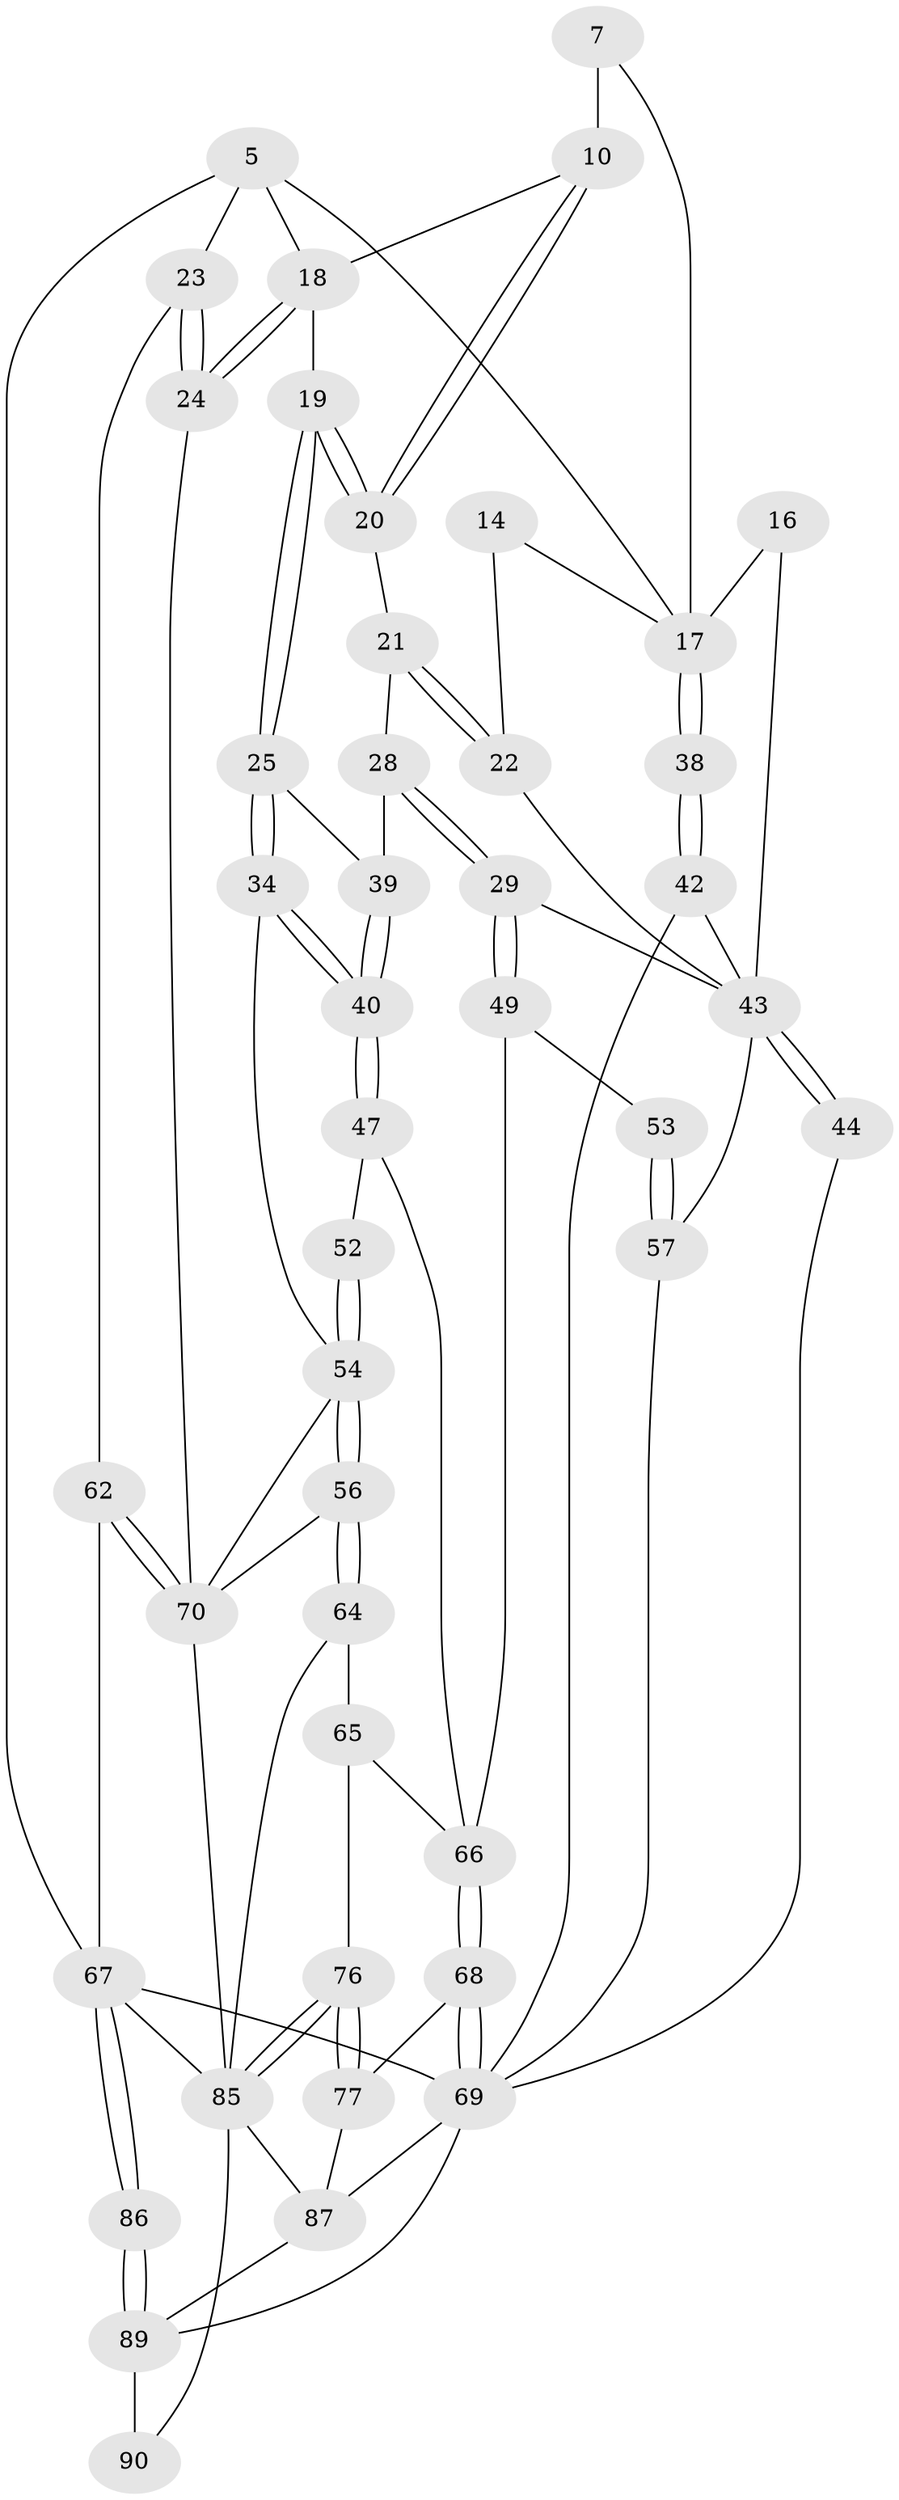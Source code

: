 // original degree distribution, {3: 0.022222222222222223, 4: 0.25555555555555554, 5: 0.4888888888888889, 6: 0.23333333333333334}
// Generated by graph-tools (version 1.1) at 2025/00/03/09/25 05:00:54]
// undirected, 45 vertices, 100 edges
graph export_dot {
graph [start="1"]
  node [color=gray90,style=filled];
  5 [pos="+0+0",super="+4"];
  7 [pos="+0.45341665943193293+0.17344385479654453"];
  10 [pos="+0.5803477320263041+0.16900631638952274",super="+2+1"];
  14 [pos="+0.3471732300770025+0.24551543256214473"];
  16 [pos="+0.26493727218068414+0.27987746601399666"];
  17 [pos="+0.22454540494661673+0.2711052169062094",super="+12+13+15"];
  18 [pos="+0.7816000226815839+0.2311449240121258",super="+3"];
  19 [pos="+0.6552682926028128+0.23828567981059096"];
  20 [pos="+0.6329395367927987+0.21839020478707258"];
  21 [pos="+0.4797693355584378+0.36200352078923836"];
  22 [pos="+0.41494771635888494+0.3459460101609294"];
  23 [pos="+1+0.31621013438899054"];
  24 [pos="+0.9077873200876652+0.3608301391105249"];
  25 [pos="+0.6448921141838717+0.29888330460154955"];
  28 [pos="+0.49399674884396433+0.45693167366763116",super="+27"];
  29 [pos="+0.4679594042494718+0.4981878330289584"];
  34 [pos="+0.6942712739190802+0.39983037604096894"];
  38 [pos="+0+0.2936666668919865"];
  39 [pos="+0.6095796624559473+0.3586633428860854",super="+26"];
  40 [pos="+0.5943035536233047+0.4993701373985924"];
  42 [pos="+0+0.38120559188015996"];
  43 [pos="+0.1904759880339549+0.5090681933991593",super="+37+41+35"];
  44 [pos="+0.044145061582907055+0.5067159627477604"];
  47 [pos="+0.5885538204482669+0.5408623114493838"];
  49 [pos="+0.48596927376442656+0.5398927643965339"];
  52 [pos="+0.6105120603603584+0.5356192926170134"];
  53 [pos="+0.3312334950927951+0.6053957970510043"];
  54 [pos="+0.7942977433806129+0.5956592505642633",super="+32+33"];
  56 [pos="+0.8032730740010685+0.6134913034369326"];
  57 [pos="+0.2722031629321883+0.6745157449903937",super="+51+50"];
  62 [pos="+1+0.9136227729825896",super="+45"];
  64 [pos="+0.7869291878870104+0.6330457779480262"];
  65 [pos="+0.6906499156845216+0.6659551913687314"];
  66 [pos="+0.5495177577592886+0.6274928457626858",super="+48"];
  67 [pos="+0+1",super="+61"];
  68 [pos="+0.5265759735176712+0.6942804018637043"];
  69 [pos="+0.5217097804845965+0.6995213667983542",super="+58+63"];
  70 [pos="+0.8626248693278913+0.8014518487495813",super="+55+46"];
  76 [pos="+0.6679984882946421+0.8503870521947479",super="+73+74"];
  77 [pos="+0.6147640192808745+0.7874341944769615",super="+75"];
  85 [pos="+0.6587746740139224+0.875881964920219",super="+84"];
  86 [pos="+0+1"];
  87 [pos="+0.6131691056145463+0.868180713481043",super="+79"];
  89 [pos="+0.31679918747129265+1",super="+88+82"];
  90 [pos="+0.5015100389352443+1"];
  5 -- 67 [weight=2];
  5 -- 23;
  5 -- 18;
  5 -- 17 [weight=2];
  7 -- 10 [weight=2];
  7 -- 17;
  10 -- 20;
  10 -- 20;
  10 -- 18;
  14 -- 22;
  14 -- 17 [weight=2];
  16 -- 17 [weight=2];
  16 -- 43;
  17 -- 38 [weight=2];
  17 -- 38;
  18 -- 19;
  18 -- 24;
  18 -- 24;
  19 -- 20;
  19 -- 20;
  19 -- 25;
  19 -- 25;
  20 -- 21;
  21 -- 22;
  21 -- 22;
  21 -- 28;
  22 -- 43;
  23 -- 24;
  23 -- 24;
  23 -- 62;
  24 -- 70;
  25 -- 34;
  25 -- 34;
  25 -- 39;
  28 -- 29;
  28 -- 29;
  28 -- 39 [weight=2];
  29 -- 49;
  29 -- 49;
  29 -- 43;
  34 -- 40;
  34 -- 40;
  34 -- 54;
  38 -- 42;
  38 -- 42;
  39 -- 40;
  39 -- 40;
  40 -- 47;
  40 -- 47;
  42 -- 43;
  42 -- 69;
  43 -- 44 [weight=2];
  43 -- 44;
  43 -- 57 [weight=2];
  44 -- 69;
  47 -- 52;
  47 -- 66;
  49 -- 53;
  49 -- 66;
  52 -- 54 [weight=2];
  52 -- 54;
  53 -- 57 [weight=2];
  53 -- 57;
  54 -- 56;
  54 -- 56;
  54 -- 70;
  56 -- 64;
  56 -- 64;
  56 -- 70;
  57 -- 69;
  62 -- 70 [weight=2];
  62 -- 70;
  62 -- 67;
  64 -- 65;
  64 -- 85;
  65 -- 66;
  65 -- 76;
  66 -- 68;
  66 -- 68;
  67 -- 86;
  67 -- 86;
  67 -- 85;
  67 -- 69;
  68 -- 69;
  68 -- 69;
  68 -- 77;
  69 -- 87;
  69 -- 89;
  70 -- 85;
  76 -- 77 [weight=2];
  76 -- 77;
  76 -- 85 [weight=2];
  76 -- 85;
  77 -- 87;
  85 -- 87;
  85 -- 90;
  86 -- 89 [weight=2];
  86 -- 89;
  87 -- 89 [weight=2];
  89 -- 90 [weight=2];
}
